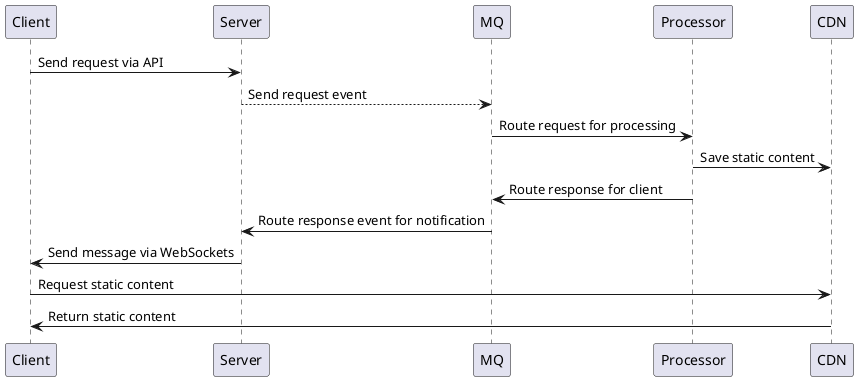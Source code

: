 @startuml
Client -> Server: Send request via API
Server --> MQ: Send request event
MQ -> Processor: Route request for processing
Processor -> CDN: Save static content
Processor -> MQ: Route response for client
MQ -> Server: Route response event for notification
Server -> Client: Send message via WebSockets
Client -> CDN: Request static content
CDN -> Client: Return static content
@enduml
